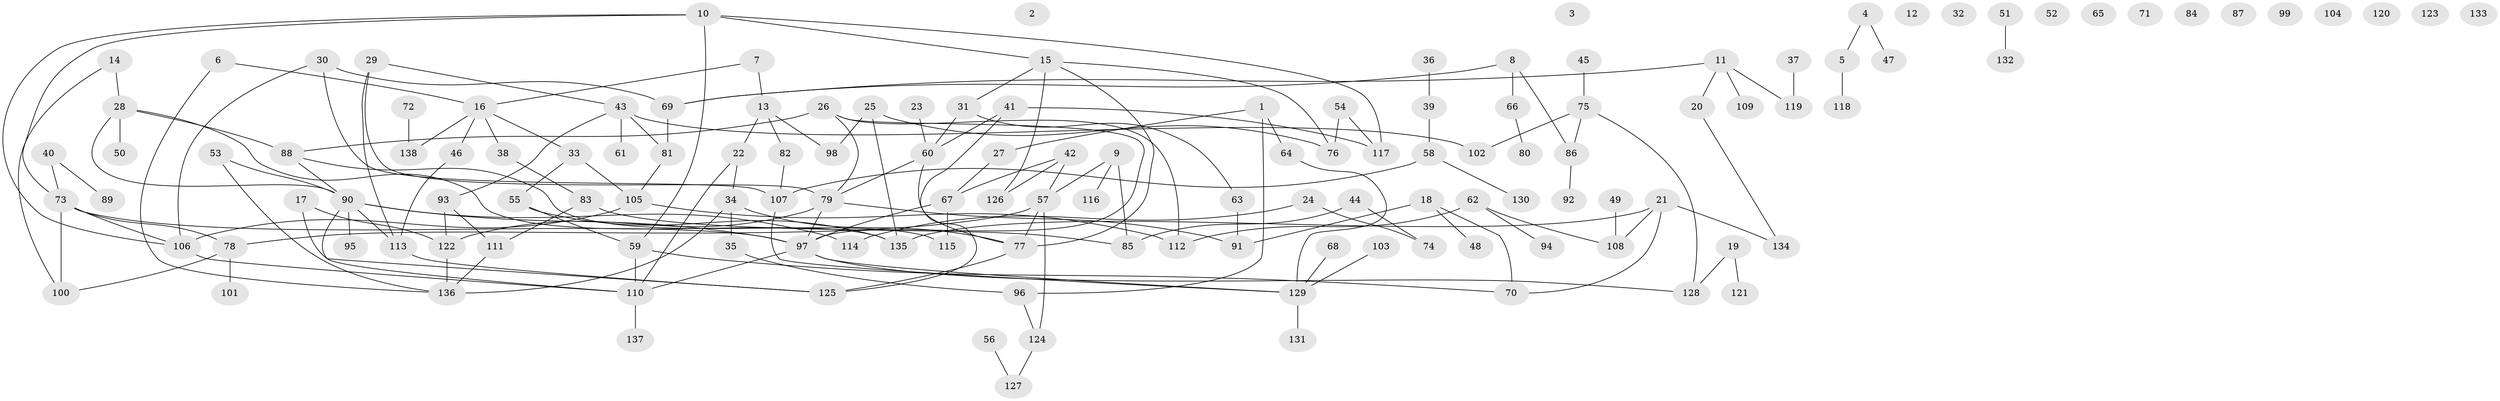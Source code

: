 // coarse degree distribution, {3: 0.14285714285714285, 7: 0.11904761904761904, 2: 0.16666666666666666, 5: 0.047619047619047616, 4: 0.07142857142857142, 1: 0.23809523809523808, 14: 0.023809523809523808, 6: 0.11904761904761904, 8: 0.047619047619047616, 9: 0.023809523809523808}
// Generated by graph-tools (version 1.1) at 2025/35/03/04/25 23:35:53]
// undirected, 138 vertices, 172 edges
graph export_dot {
  node [color=gray90,style=filled];
  1;
  2;
  3;
  4;
  5;
  6;
  7;
  8;
  9;
  10;
  11;
  12;
  13;
  14;
  15;
  16;
  17;
  18;
  19;
  20;
  21;
  22;
  23;
  24;
  25;
  26;
  27;
  28;
  29;
  30;
  31;
  32;
  33;
  34;
  35;
  36;
  37;
  38;
  39;
  40;
  41;
  42;
  43;
  44;
  45;
  46;
  47;
  48;
  49;
  50;
  51;
  52;
  53;
  54;
  55;
  56;
  57;
  58;
  59;
  60;
  61;
  62;
  63;
  64;
  65;
  66;
  67;
  68;
  69;
  70;
  71;
  72;
  73;
  74;
  75;
  76;
  77;
  78;
  79;
  80;
  81;
  82;
  83;
  84;
  85;
  86;
  87;
  88;
  89;
  90;
  91;
  92;
  93;
  94;
  95;
  96;
  97;
  98;
  99;
  100;
  101;
  102;
  103;
  104;
  105;
  106;
  107;
  108;
  109;
  110;
  111;
  112;
  113;
  114;
  115;
  116;
  117;
  118;
  119;
  120;
  121;
  122;
  123;
  124;
  125;
  126;
  127;
  128;
  129;
  130;
  131;
  132;
  133;
  134;
  135;
  136;
  137;
  138;
  1 -- 27;
  1 -- 64;
  1 -- 96;
  4 -- 5;
  4 -- 47;
  5 -- 118;
  6 -- 16;
  6 -- 136;
  7 -- 13;
  7 -- 16;
  8 -- 66;
  8 -- 69;
  8 -- 86;
  9 -- 57;
  9 -- 85;
  9 -- 116;
  10 -- 15;
  10 -- 59;
  10 -- 73;
  10 -- 106;
  10 -- 117;
  11 -- 20;
  11 -- 69;
  11 -- 109;
  11 -- 119;
  13 -- 22;
  13 -- 82;
  13 -- 98;
  14 -- 28;
  14 -- 100;
  15 -- 31;
  15 -- 76;
  15 -- 77;
  15 -- 126;
  16 -- 33;
  16 -- 38;
  16 -- 46;
  16 -- 138;
  17 -- 122;
  17 -- 125;
  18 -- 48;
  18 -- 70;
  18 -- 91;
  19 -- 121;
  19 -- 128;
  20 -- 134;
  21 -- 70;
  21 -- 108;
  21 -- 134;
  21 -- 135;
  22 -- 34;
  22 -- 110;
  23 -- 60;
  24 -- 74;
  24 -- 114;
  25 -- 76;
  25 -- 98;
  25 -- 135;
  26 -- 79;
  26 -- 88;
  26 -- 97;
  26 -- 112;
  27 -- 67;
  28 -- 50;
  28 -- 88;
  28 -- 90;
  28 -- 135;
  29 -- 43;
  29 -- 79;
  29 -- 113;
  30 -- 69;
  30 -- 106;
  30 -- 107;
  31 -- 60;
  31 -- 63;
  33 -- 55;
  33 -- 105;
  34 -- 35;
  34 -- 77;
  34 -- 136;
  35 -- 96;
  36 -- 39;
  37 -- 119;
  38 -- 83;
  39 -- 58;
  40 -- 73;
  40 -- 89;
  41 -- 60;
  41 -- 117;
  41 -- 125;
  42 -- 57;
  42 -- 67;
  42 -- 126;
  43 -- 61;
  43 -- 81;
  43 -- 93;
  43 -- 102;
  44 -- 74;
  44 -- 85;
  45 -- 75;
  46 -- 113;
  49 -- 108;
  51 -- 132;
  53 -- 90;
  53 -- 136;
  54 -- 76;
  54 -- 117;
  55 -- 59;
  55 -- 135;
  56 -- 127;
  57 -- 77;
  57 -- 78;
  57 -- 124;
  58 -- 107;
  58 -- 130;
  59 -- 70;
  59 -- 110;
  60 -- 77;
  60 -- 79;
  62 -- 94;
  62 -- 108;
  62 -- 112;
  63 -- 91;
  64 -- 129;
  66 -- 80;
  67 -- 97;
  67 -- 115;
  68 -- 129;
  69 -- 81;
  72 -- 138;
  73 -- 78;
  73 -- 97;
  73 -- 100;
  73 -- 106;
  75 -- 86;
  75 -- 102;
  75 -- 128;
  77 -- 125;
  78 -- 100;
  78 -- 101;
  79 -- 91;
  79 -- 97;
  79 -- 122;
  81 -- 105;
  82 -- 107;
  83 -- 85;
  83 -- 111;
  86 -- 92;
  88 -- 90;
  88 -- 115;
  90 -- 95;
  90 -- 97;
  90 -- 110;
  90 -- 113;
  90 -- 114;
  93 -- 111;
  93 -- 122;
  96 -- 124;
  97 -- 110;
  97 -- 128;
  97 -- 129;
  103 -- 129;
  105 -- 106;
  105 -- 112;
  106 -- 110;
  107 -- 129;
  110 -- 137;
  111 -- 136;
  113 -- 125;
  122 -- 136;
  124 -- 127;
  129 -- 131;
}
